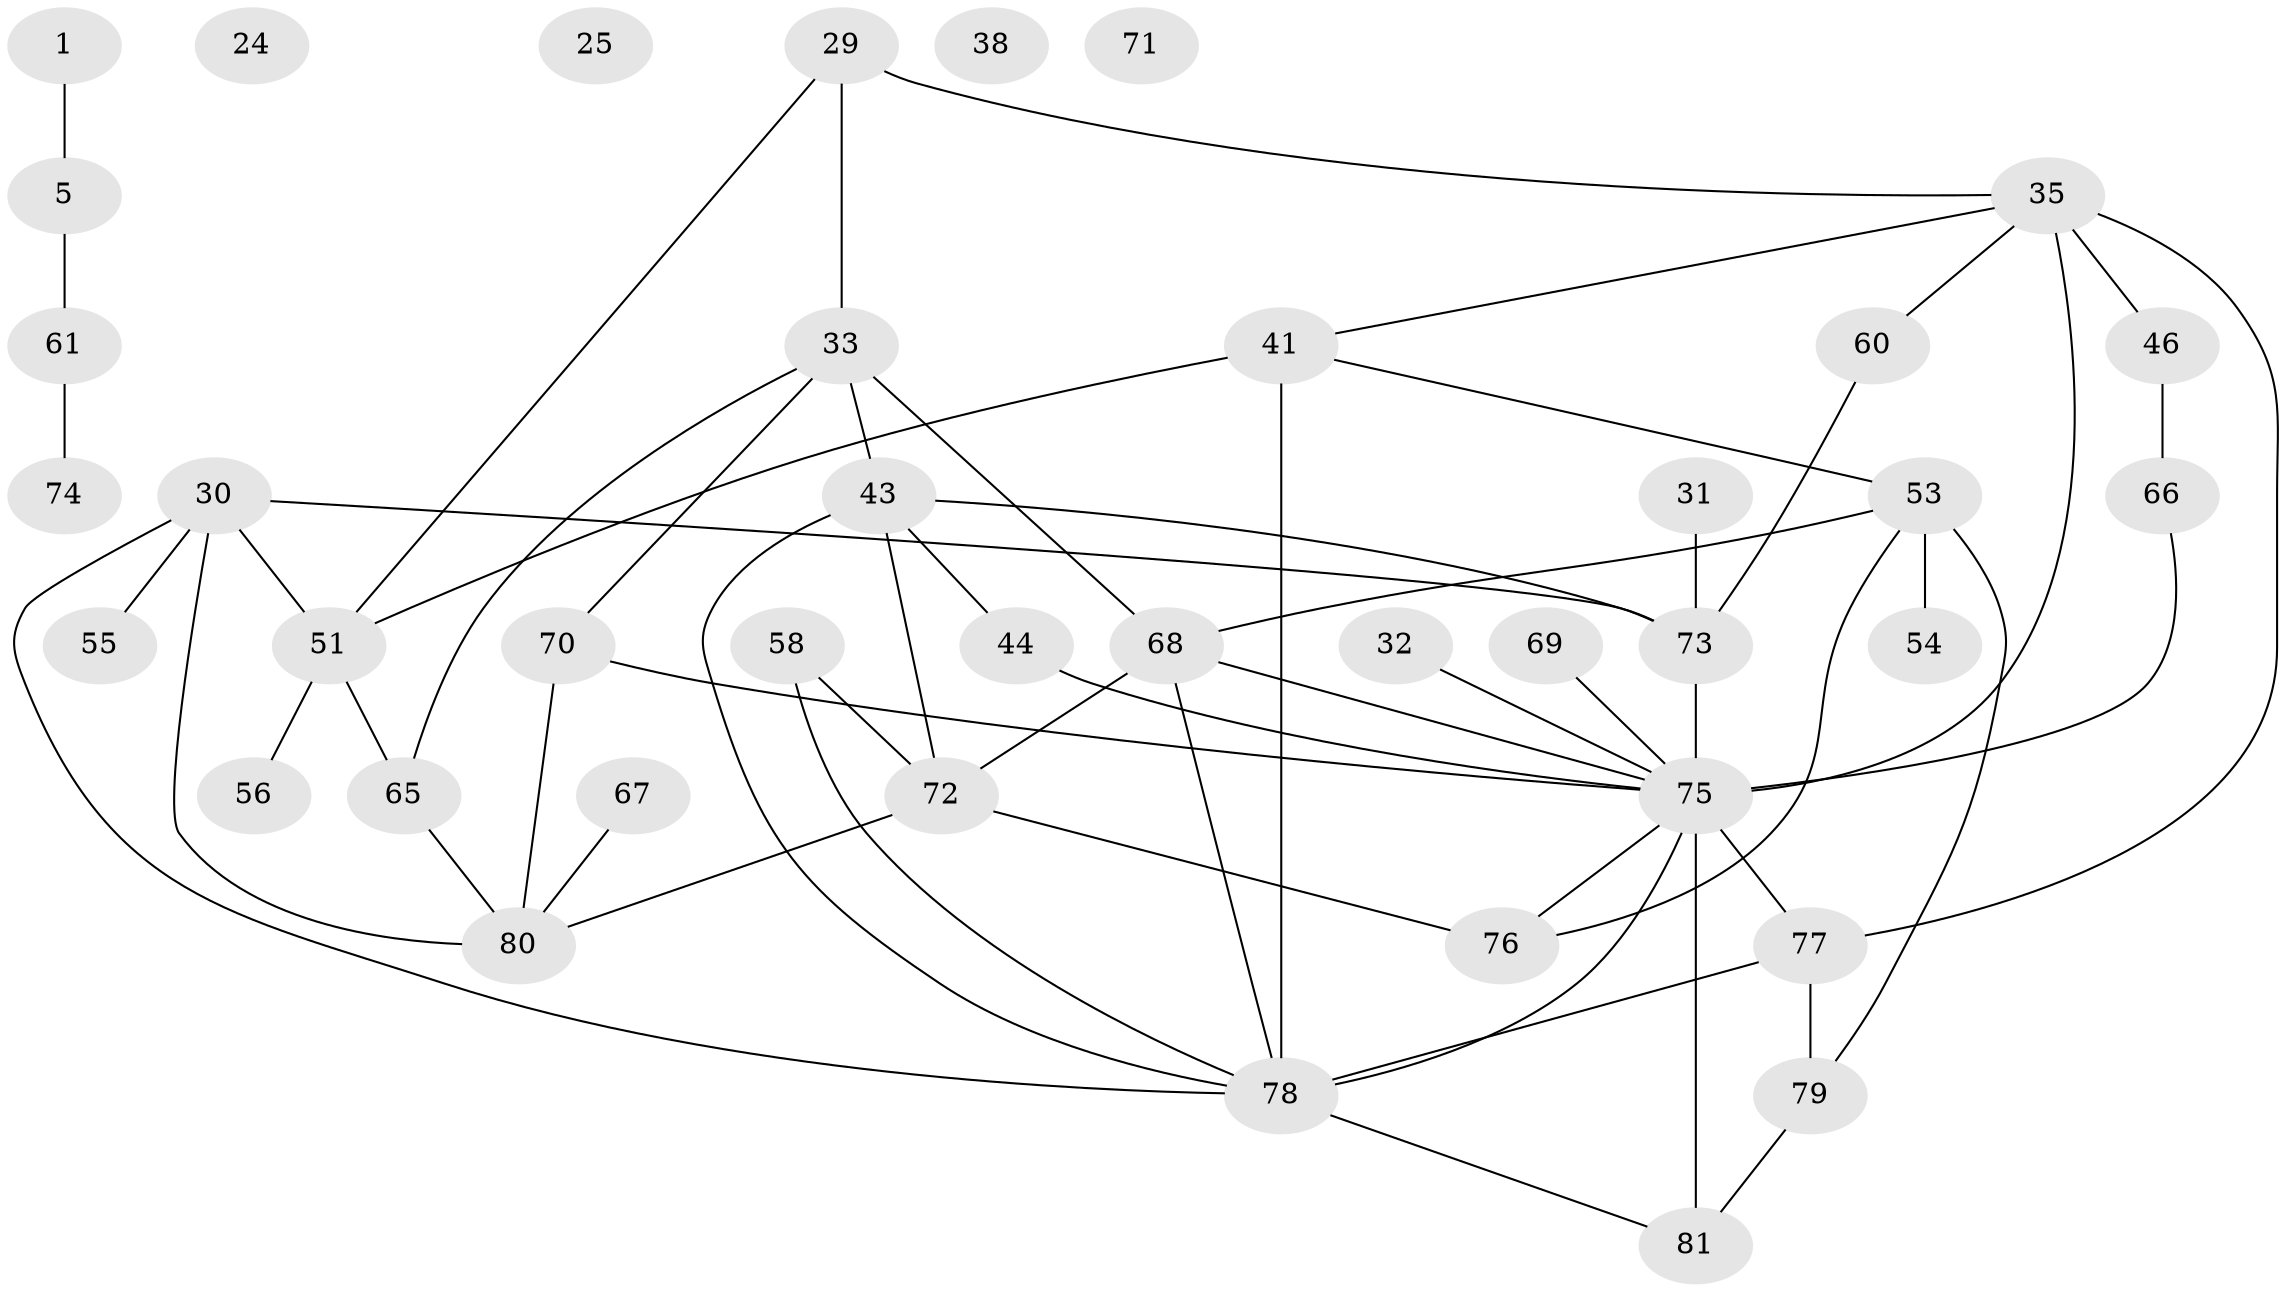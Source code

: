 // original degree distribution, {1: 0.16049382716049382, 2: 0.25925925925925924, 4: 0.1111111111111111, 3: 0.20987654320987653, 5: 0.14814814814814814, 0: 0.04938271604938271, 7: 0.024691358024691357, 6: 0.037037037037037035}
// Generated by graph-tools (version 1.1) at 2025/43/03/04/25 21:43:03]
// undirected, 40 vertices, 60 edges
graph export_dot {
graph [start="1"]
  node [color=gray90,style=filled];
  1;
  5;
  24;
  25;
  29;
  30;
  31;
  32;
  33 [super="+10"];
  35 [super="+8+20"];
  38;
  41 [super="+13"];
  43 [super="+17"];
  44;
  46;
  51 [super="+7+48+50"];
  53 [super="+47"];
  54;
  55;
  56;
  58 [super="+9"];
  60;
  61;
  65;
  66;
  67;
  68 [super="+40"];
  69;
  70 [super="+63"];
  71;
  72 [super="+28"];
  73 [super="+3+62"];
  74;
  75 [super="+14+64+59+57"];
  76;
  77 [super="+4+6"];
  78 [super="+21+52"];
  79;
  80 [super="+49"];
  81 [super="+23"];
  1 -- 5;
  5 -- 61;
  29 -- 35;
  29 -- 51;
  29 -- 33;
  30 -- 55;
  30 -- 51 [weight=2];
  30 -- 78 [weight=2];
  30 -- 73;
  30 -- 80;
  31 -- 73 [weight=2];
  32 -- 75;
  33 -- 43;
  33 -- 65;
  33 -- 68;
  33 -- 70;
  35 -- 77 [weight=2];
  35 -- 60;
  35 -- 46;
  35 -- 41;
  35 -- 75 [weight=2];
  41 -- 53;
  41 -- 51 [weight=2];
  41 -- 78;
  43 -- 44;
  43 -- 73;
  43 -- 78 [weight=2];
  43 -- 72;
  44 -- 75;
  46 -- 66;
  51 -- 56;
  51 -- 65;
  53 -- 54;
  53 -- 68;
  53 -- 76;
  53 -- 79;
  58 -- 72;
  58 -- 78;
  60 -- 73;
  61 -- 74;
  65 -- 80;
  66 -- 75;
  67 -- 80;
  68 -- 72;
  68 -- 78;
  68 -- 75;
  69 -- 75;
  70 -- 80;
  70 -- 75;
  72 -- 76;
  72 -- 80;
  73 -- 75 [weight=6];
  75 -- 81 [weight=2];
  75 -- 77;
  75 -- 76;
  75 -- 78 [weight=3];
  77 -- 78 [weight=2];
  77 -- 79;
  78 -- 81;
  79 -- 81;
}
